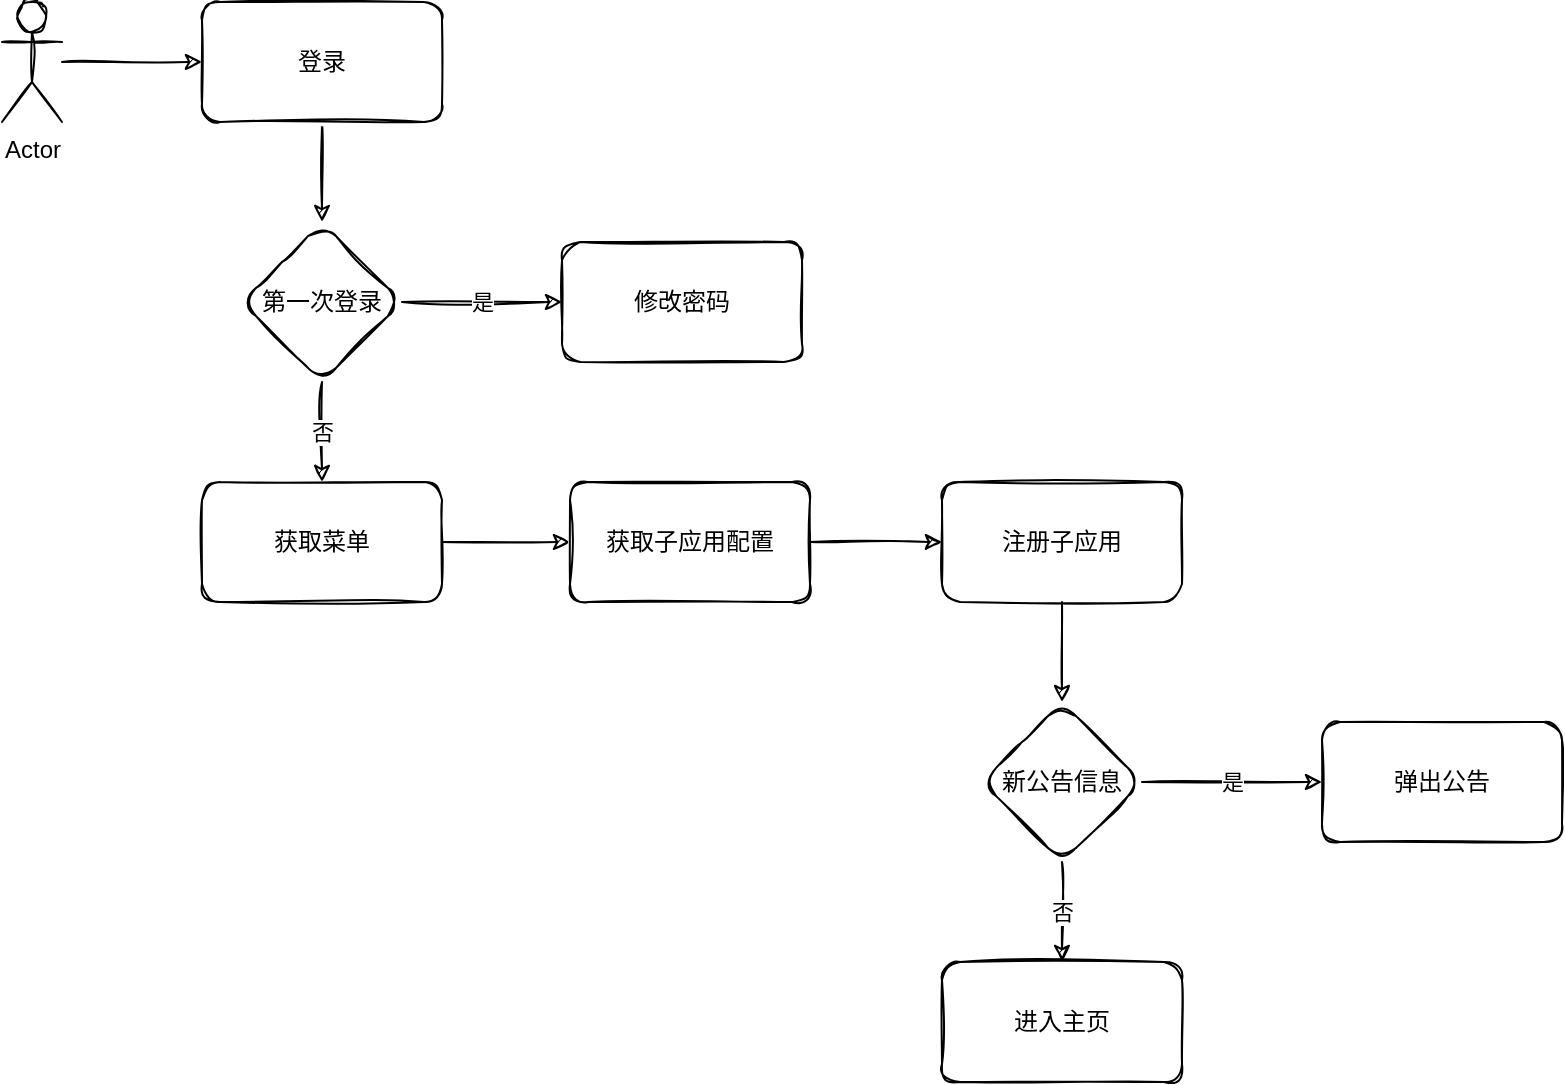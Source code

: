 <mxfile version="14.4.6" type="github">
  <diagram id="C5RBs43oDa-KdzZeNtuy" name="Page-1">
    <mxGraphModel dx="1422" dy="774" grid="1" gridSize="10" guides="1" tooltips="1" connect="1" arrows="1" fold="1" page="1" pageScale="1" pageWidth="827" pageHeight="1169" background="none" math="0" shadow="0">
      <root>
        <mxCell id="WIyWlLk6GJQsqaUBKTNV-0" />
        <mxCell id="WIyWlLk6GJQsqaUBKTNV-1" parent="WIyWlLk6GJQsqaUBKTNV-0" />
        <mxCell id="iw-i71-BUrOav5BNPxPZ-0" value="" style="edgeStyle=orthogonalEdgeStyle;orthogonalLoop=1;jettySize=auto;html=1;sketch=1;" parent="WIyWlLk6GJQsqaUBKTNV-1" source="iw-i71-BUrOav5BNPxPZ-1" target="iw-i71-BUrOav5BNPxPZ-3" edge="1">
          <mxGeometry relative="1" as="geometry" />
        </mxCell>
        <mxCell id="iw-i71-BUrOav5BNPxPZ-1" value="Actor" style="shape=umlActor;verticalLabelPosition=bottom;verticalAlign=top;html=1;outlineConnect=0;sketch=1;rounded=1;" parent="WIyWlLk6GJQsqaUBKTNV-1" vertex="1">
          <mxGeometry x="24" y="50" width="30" height="60" as="geometry" />
        </mxCell>
        <mxCell id="iw-i71-BUrOav5BNPxPZ-2" value="" style="edgeStyle=orthogonalEdgeStyle;orthogonalLoop=1;jettySize=auto;html=1;sketch=1;" parent="WIyWlLk6GJQsqaUBKTNV-1" source="iw-i71-BUrOav5BNPxPZ-3" target="iw-i71-BUrOav5BNPxPZ-5" edge="1">
          <mxGeometry relative="1" as="geometry" />
        </mxCell>
        <mxCell id="iw-i71-BUrOav5BNPxPZ-3" value="登录" style="whiteSpace=wrap;html=1;sketch=1;rounded=1;" parent="WIyWlLk6GJQsqaUBKTNV-1" vertex="1">
          <mxGeometry x="124" y="50" width="120" height="60" as="geometry" />
        </mxCell>
        <object label="否" id="iw-i71-BUrOav5BNPxPZ-4">
          <mxCell style="edgeStyle=orthogonalEdgeStyle;orthogonalLoop=1;jettySize=auto;html=1;sketch=1;" parent="WIyWlLk6GJQsqaUBKTNV-1" source="iw-i71-BUrOav5BNPxPZ-5" target="iw-i71-BUrOav5BNPxPZ-6" edge="1">
            <mxGeometry relative="1" as="geometry" />
          </mxCell>
        </object>
        <mxCell id="mTqdwymBv1QNY1xUUjX3-8" value="是" style="edgeStyle=orthogonalEdgeStyle;orthogonalLoop=1;jettySize=auto;html=1;sketch=1;" parent="WIyWlLk6GJQsqaUBKTNV-1" source="iw-i71-BUrOav5BNPxPZ-5" target="mTqdwymBv1QNY1xUUjX3-0" edge="1">
          <mxGeometry relative="1" as="geometry" />
        </mxCell>
        <mxCell id="iw-i71-BUrOav5BNPxPZ-5" value="第一次登录" style="rhombus;whiteSpace=wrap;html=1;sketch=1;rounded=1;" parent="WIyWlLk6GJQsqaUBKTNV-1" vertex="1">
          <mxGeometry x="144" y="160" width="80" height="80" as="geometry" />
        </mxCell>
        <mxCell id="mTqdwymBv1QNY1xUUjX3-9" value="" style="edgeStyle=orthogonalEdgeStyle;orthogonalLoop=1;jettySize=auto;html=1;sketch=1;" parent="WIyWlLk6GJQsqaUBKTNV-1" source="iw-i71-BUrOav5BNPxPZ-6" target="mTqdwymBv1QNY1xUUjX3-1" edge="1">
          <mxGeometry relative="1" as="geometry" />
        </mxCell>
        <mxCell id="iw-i71-BUrOav5BNPxPZ-6" value="获取菜单" style="whiteSpace=wrap;html=1;sketch=1;rounded=1;" parent="WIyWlLk6GJQsqaUBKTNV-1" vertex="1">
          <mxGeometry x="124" y="290" width="120" height="60" as="geometry" />
        </mxCell>
        <mxCell id="mTqdwymBv1QNY1xUUjX3-0" value="修改密码" style="whiteSpace=wrap;html=1;sketch=1;rounded=1;" parent="WIyWlLk6GJQsqaUBKTNV-1" vertex="1">
          <mxGeometry x="304" y="170" width="120" height="60" as="geometry" />
        </mxCell>
        <mxCell id="mTqdwymBv1QNY1xUUjX3-10" value="" style="edgeStyle=orthogonalEdgeStyle;orthogonalLoop=1;jettySize=auto;html=1;sketch=1;" parent="WIyWlLk6GJQsqaUBKTNV-1" source="mTqdwymBv1QNY1xUUjX3-1" target="mTqdwymBv1QNY1xUUjX3-2" edge="1">
          <mxGeometry relative="1" as="geometry" />
        </mxCell>
        <mxCell id="mTqdwymBv1QNY1xUUjX3-1" value="获取子应用配置" style="whiteSpace=wrap;html=1;sketch=1;rounded=1;" parent="WIyWlLk6GJQsqaUBKTNV-1" vertex="1">
          <mxGeometry x="308" y="290" width="120" height="60" as="geometry" />
        </mxCell>
        <mxCell id="mTqdwymBv1QNY1xUUjX3-11" value="" style="edgeStyle=orthogonalEdgeStyle;orthogonalLoop=1;jettySize=auto;html=1;sketch=1;" parent="WIyWlLk6GJQsqaUBKTNV-1" source="mTqdwymBv1QNY1xUUjX3-2" target="mTqdwymBv1QNY1xUUjX3-4" edge="1">
          <mxGeometry relative="1" as="geometry" />
        </mxCell>
        <mxCell id="mTqdwymBv1QNY1xUUjX3-2" value="注册子应用" style="whiteSpace=wrap;html=1;sketch=1;rounded=1;" parent="WIyWlLk6GJQsqaUBKTNV-1" vertex="1">
          <mxGeometry x="494" y="290" width="120" height="60" as="geometry" />
        </mxCell>
        <mxCell id="mTqdwymBv1QNY1xUUjX3-12" value="是" style="edgeStyle=orthogonalEdgeStyle;orthogonalLoop=1;jettySize=auto;html=1;sketch=1;" parent="WIyWlLk6GJQsqaUBKTNV-1" source="mTqdwymBv1QNY1xUUjX3-4" target="mTqdwymBv1QNY1xUUjX3-6" edge="1">
          <mxGeometry relative="1" as="geometry" />
        </mxCell>
        <mxCell id="mTqdwymBv1QNY1xUUjX3-13" value="否" style="edgeStyle=orthogonalEdgeStyle;orthogonalLoop=1;jettySize=auto;html=1;sketch=1;" parent="WIyWlLk6GJQsqaUBKTNV-1" source="mTqdwymBv1QNY1xUUjX3-4" target="mTqdwymBv1QNY1xUUjX3-7" edge="1">
          <mxGeometry relative="1" as="geometry" />
        </mxCell>
        <mxCell id="mTqdwymBv1QNY1xUUjX3-4" value="新公告信息" style="rhombus;whiteSpace=wrap;html=1;sketch=1;rounded=1;" parent="WIyWlLk6GJQsqaUBKTNV-1" vertex="1">
          <mxGeometry x="514" y="400" width="80" height="80" as="geometry" />
        </mxCell>
        <mxCell id="mTqdwymBv1QNY1xUUjX3-6" value="弹出公告" style="whiteSpace=wrap;html=1;sketch=1;rounded=1;" parent="WIyWlLk6GJQsqaUBKTNV-1" vertex="1">
          <mxGeometry x="684" y="410" width="120" height="60" as="geometry" />
        </mxCell>
        <mxCell id="mTqdwymBv1QNY1xUUjX3-7" value="进入主页" style="whiteSpace=wrap;html=1;sketch=1;rounded=1;" parent="WIyWlLk6GJQsqaUBKTNV-1" vertex="1">
          <mxGeometry x="494" y="530" width="120" height="60" as="geometry" />
        </mxCell>
      </root>
    </mxGraphModel>
  </diagram>
</mxfile>
